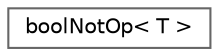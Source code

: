 digraph "Graphical Class Hierarchy"
{
 // LATEX_PDF_SIZE
  bgcolor="transparent";
  edge [fontname=Helvetica,fontsize=10,labelfontname=Helvetica,labelfontsize=10];
  node [fontname=Helvetica,fontsize=10,shape=box,height=0.2,width=0.4];
  rankdir="LR";
  Node0 [id="Node000000",label="boolNotOp\< T \>",height=0.2,width=0.4,color="grey40", fillcolor="white", style="filled",URL="$structFoam_1_1expressions_1_1boolNotOp.html",tooltip=" "];
}
